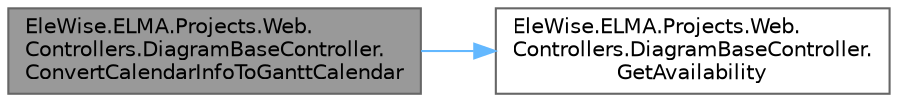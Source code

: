 digraph "EleWise.ELMA.Projects.Web.Controllers.DiagramBaseController.ConvertCalendarInfoToGanttCalendar"
{
 // LATEX_PDF_SIZE
  bgcolor="transparent";
  edge [fontname=Helvetica,fontsize=10,labelfontname=Helvetica,labelfontsize=10];
  node [fontname=Helvetica,fontsize=10,shape=box,height=0.2,width=0.4];
  rankdir="LR";
  Node1 [id="Node000001",label="EleWise.ELMA.Projects.Web.\lControllers.DiagramBaseController.\lConvertCalendarInfoToGanttCalendar",height=0.2,width=0.4,color="gray40", fillcolor="grey60", style="filled", fontcolor="black",tooltip="Конвертировать календарь."];
  Node1 -> Node2 [id="edge1_Node000001_Node000002",color="steelblue1",style="solid",tooltip=" "];
  Node2 [id="Node000002",label="EleWise.ELMA.Projects.Web.\lControllers.DiagramBaseController.\lGetAvailability",height=0.2,width=0.4,color="grey40", fillcolor="white", style="filled",URL="$class_ele_wise_1_1_e_l_m_a_1_1_projects_1_1_web_1_1_controllers_1_1_diagram_base_controller.html#a0f6f77d0a753a8dca1060c37b4f379b2",tooltip=" "];
}
